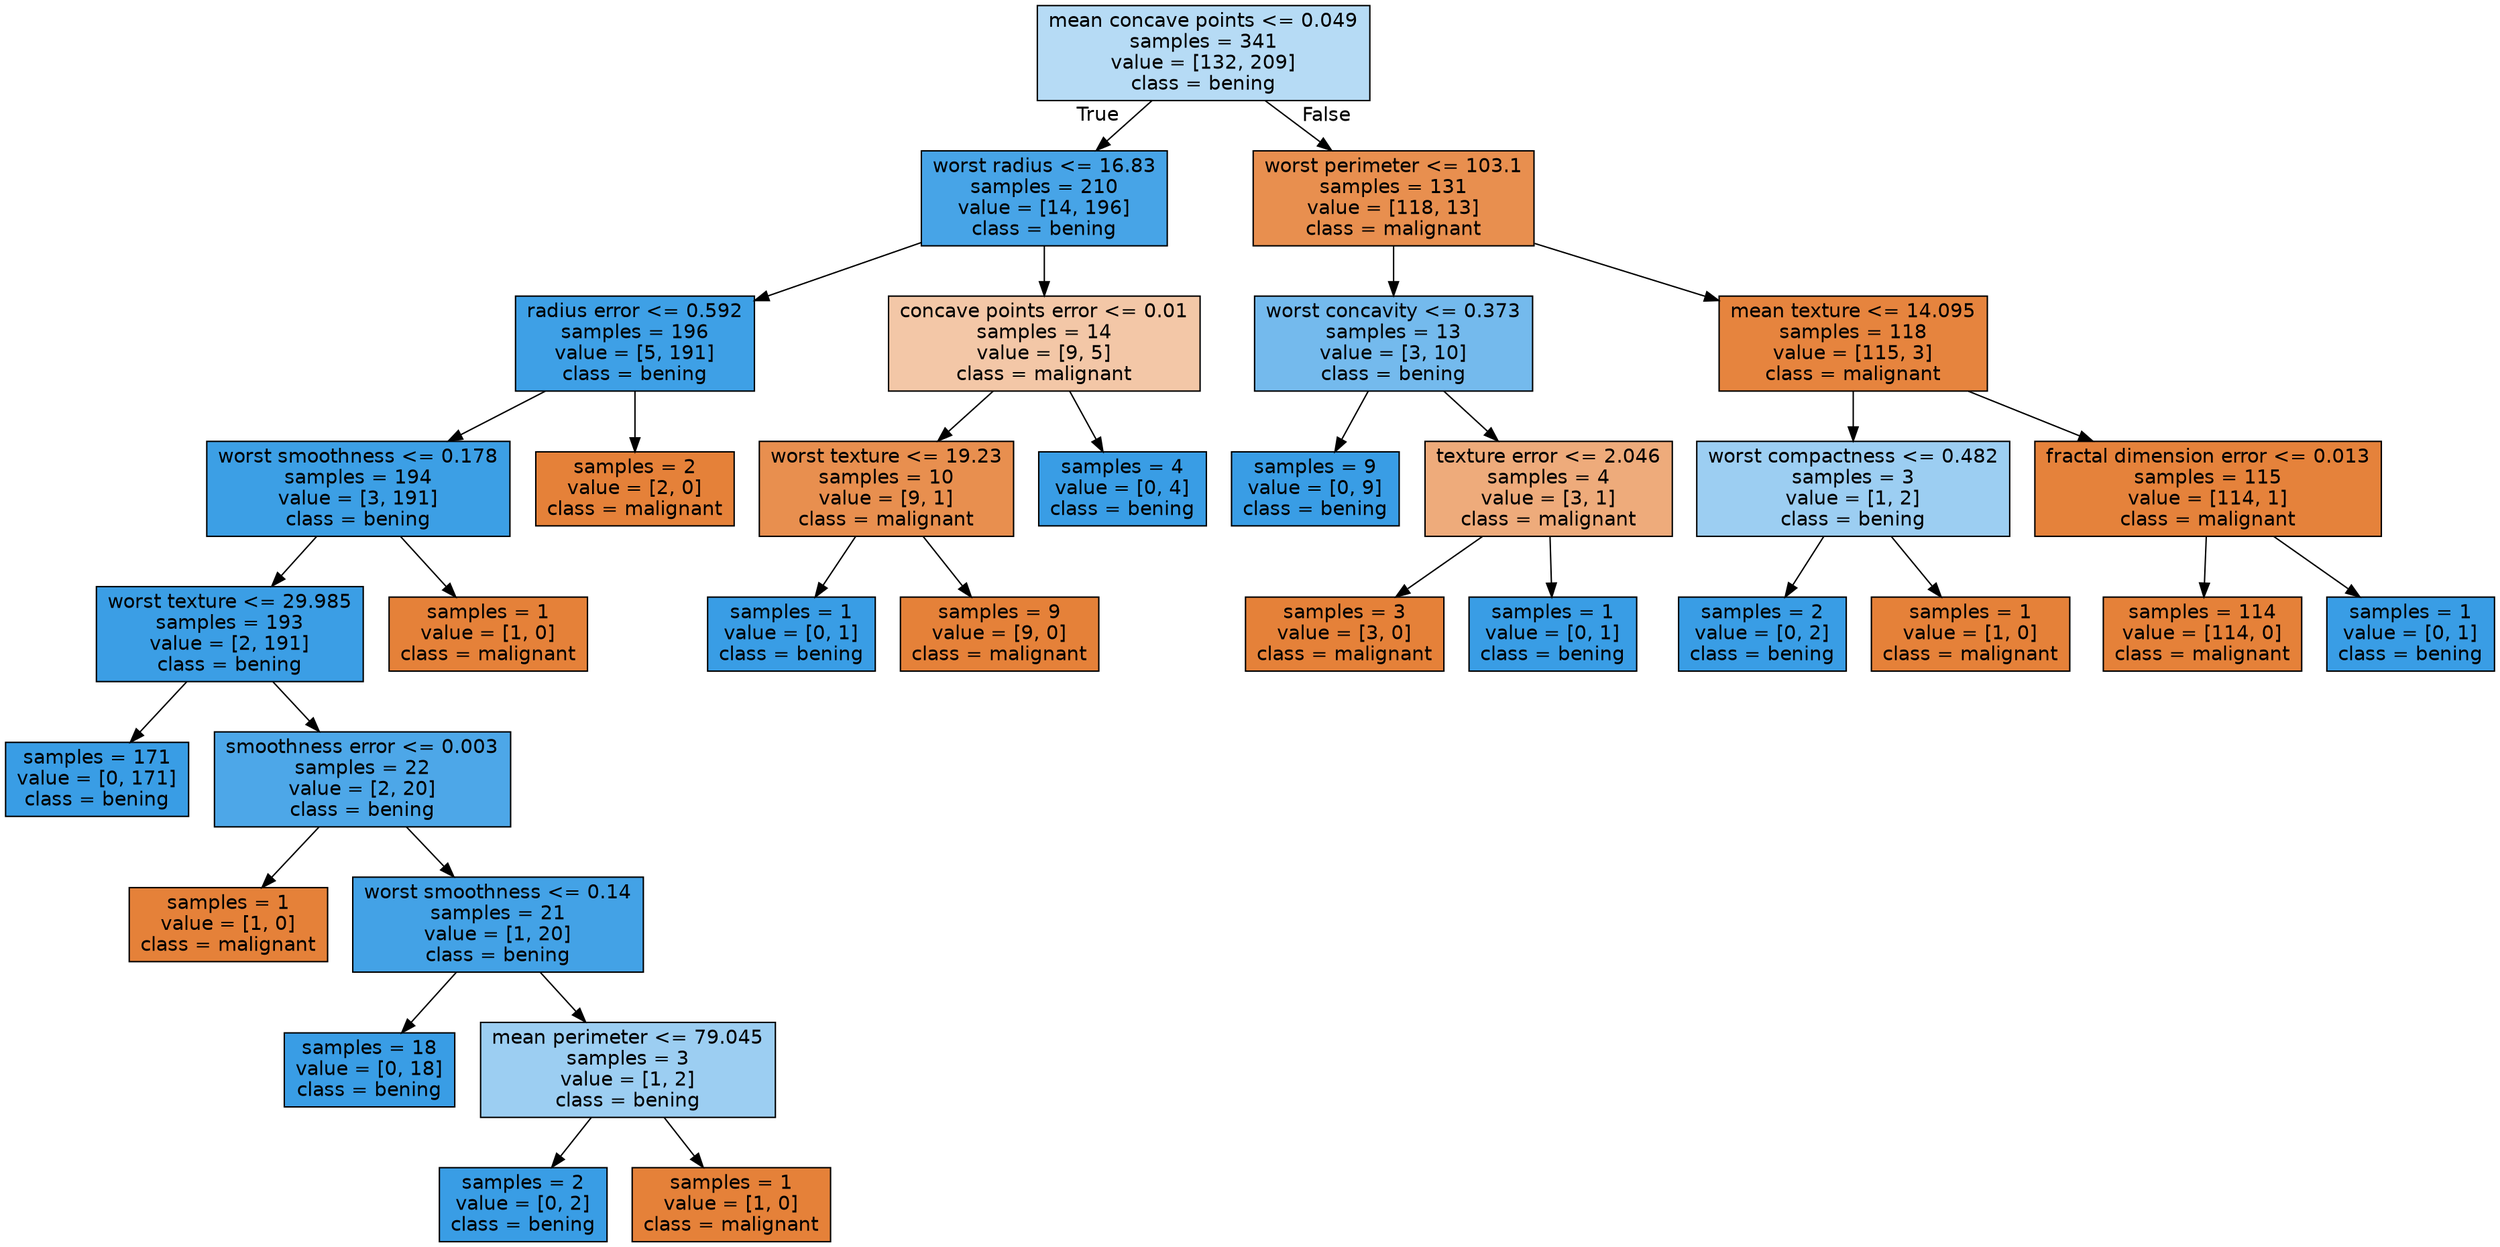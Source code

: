 digraph Tree {
node [shape=box, style="filled", color="black", fontname="helvetica"] ;
edge [fontname="helvetica"] ;
0 [label="mean concave points <= 0.049\nsamples = 341\nvalue = [132, 209]\nclass = bening", fillcolor="#b6dbf5"] ;
1 [label="worst radius <= 16.83\nsamples = 210\nvalue = [14, 196]\nclass = bening", fillcolor="#47a4e7"] ;
0 -> 1 [labeldistance=2.5, labelangle=45, headlabel="True"] ;
2 [label="radius error <= 0.592\nsamples = 196\nvalue = [5, 191]\nclass = bening", fillcolor="#3ea0e6"] ;
1 -> 2 ;
3 [label="worst smoothness <= 0.178\nsamples = 194\nvalue = [3, 191]\nclass = bening", fillcolor="#3c9fe5"] ;
2 -> 3 ;
4 [label="worst texture <= 29.985\nsamples = 193\nvalue = [2, 191]\nclass = bening", fillcolor="#3b9ee5"] ;
3 -> 4 ;
5 [label="samples = 171\nvalue = [0, 171]\nclass = bening", fillcolor="#399de5"] ;
4 -> 5 ;
6 [label="smoothness error <= 0.003\nsamples = 22\nvalue = [2, 20]\nclass = bening", fillcolor="#4da7e8"] ;
4 -> 6 ;
7 [label="samples = 1\nvalue = [1, 0]\nclass = malignant", fillcolor="#e58139"] ;
6 -> 7 ;
8 [label="worst smoothness <= 0.14\nsamples = 21\nvalue = [1, 20]\nclass = bening", fillcolor="#43a2e6"] ;
6 -> 8 ;
9 [label="samples = 18\nvalue = [0, 18]\nclass = bening", fillcolor="#399de5"] ;
8 -> 9 ;
10 [label="mean perimeter <= 79.045\nsamples = 3\nvalue = [1, 2]\nclass = bening", fillcolor="#9ccef2"] ;
8 -> 10 ;
11 [label="samples = 2\nvalue = [0, 2]\nclass = bening", fillcolor="#399de5"] ;
10 -> 11 ;
12 [label="samples = 1\nvalue = [1, 0]\nclass = malignant", fillcolor="#e58139"] ;
10 -> 12 ;
13 [label="samples = 1\nvalue = [1, 0]\nclass = malignant", fillcolor="#e58139"] ;
3 -> 13 ;
14 [label="samples = 2\nvalue = [2, 0]\nclass = malignant", fillcolor="#e58139"] ;
2 -> 14 ;
15 [label="concave points error <= 0.01\nsamples = 14\nvalue = [9, 5]\nclass = malignant", fillcolor="#f3c7a7"] ;
1 -> 15 ;
16 [label="worst texture <= 19.23\nsamples = 10\nvalue = [9, 1]\nclass = malignant", fillcolor="#e88f4f"] ;
15 -> 16 ;
17 [label="samples = 1\nvalue = [0, 1]\nclass = bening", fillcolor="#399de5"] ;
16 -> 17 ;
18 [label="samples = 9\nvalue = [9, 0]\nclass = malignant", fillcolor="#e58139"] ;
16 -> 18 ;
19 [label="samples = 4\nvalue = [0, 4]\nclass = bening", fillcolor="#399de5"] ;
15 -> 19 ;
20 [label="worst perimeter <= 103.1\nsamples = 131\nvalue = [118, 13]\nclass = malignant", fillcolor="#e88f4f"] ;
0 -> 20 [labeldistance=2.5, labelangle=-45, headlabel="False"] ;
21 [label="worst concavity <= 0.373\nsamples = 13\nvalue = [3, 10]\nclass = bening", fillcolor="#74baed"] ;
20 -> 21 ;
22 [label="samples = 9\nvalue = [0, 9]\nclass = bening", fillcolor="#399de5"] ;
21 -> 22 ;
23 [label="texture error <= 2.046\nsamples = 4\nvalue = [3, 1]\nclass = malignant", fillcolor="#eeab7b"] ;
21 -> 23 ;
24 [label="samples = 3\nvalue = [3, 0]\nclass = malignant", fillcolor="#e58139"] ;
23 -> 24 ;
25 [label="samples = 1\nvalue = [0, 1]\nclass = bening", fillcolor="#399de5"] ;
23 -> 25 ;
26 [label="mean texture <= 14.095\nsamples = 118\nvalue = [115, 3]\nclass = malignant", fillcolor="#e6843e"] ;
20 -> 26 ;
27 [label="worst compactness <= 0.482\nsamples = 3\nvalue = [1, 2]\nclass = bening", fillcolor="#9ccef2"] ;
26 -> 27 ;
28 [label="samples = 2\nvalue = [0, 2]\nclass = bening", fillcolor="#399de5"] ;
27 -> 28 ;
29 [label="samples = 1\nvalue = [1, 0]\nclass = malignant", fillcolor="#e58139"] ;
27 -> 29 ;
30 [label="fractal dimension error <= 0.013\nsamples = 115\nvalue = [114, 1]\nclass = malignant", fillcolor="#e5823b"] ;
26 -> 30 ;
31 [label="samples = 114\nvalue = [114, 0]\nclass = malignant", fillcolor="#e58139"] ;
30 -> 31 ;
32 [label="samples = 1\nvalue = [0, 1]\nclass = bening", fillcolor="#399de5"] ;
30 -> 32 ;
}